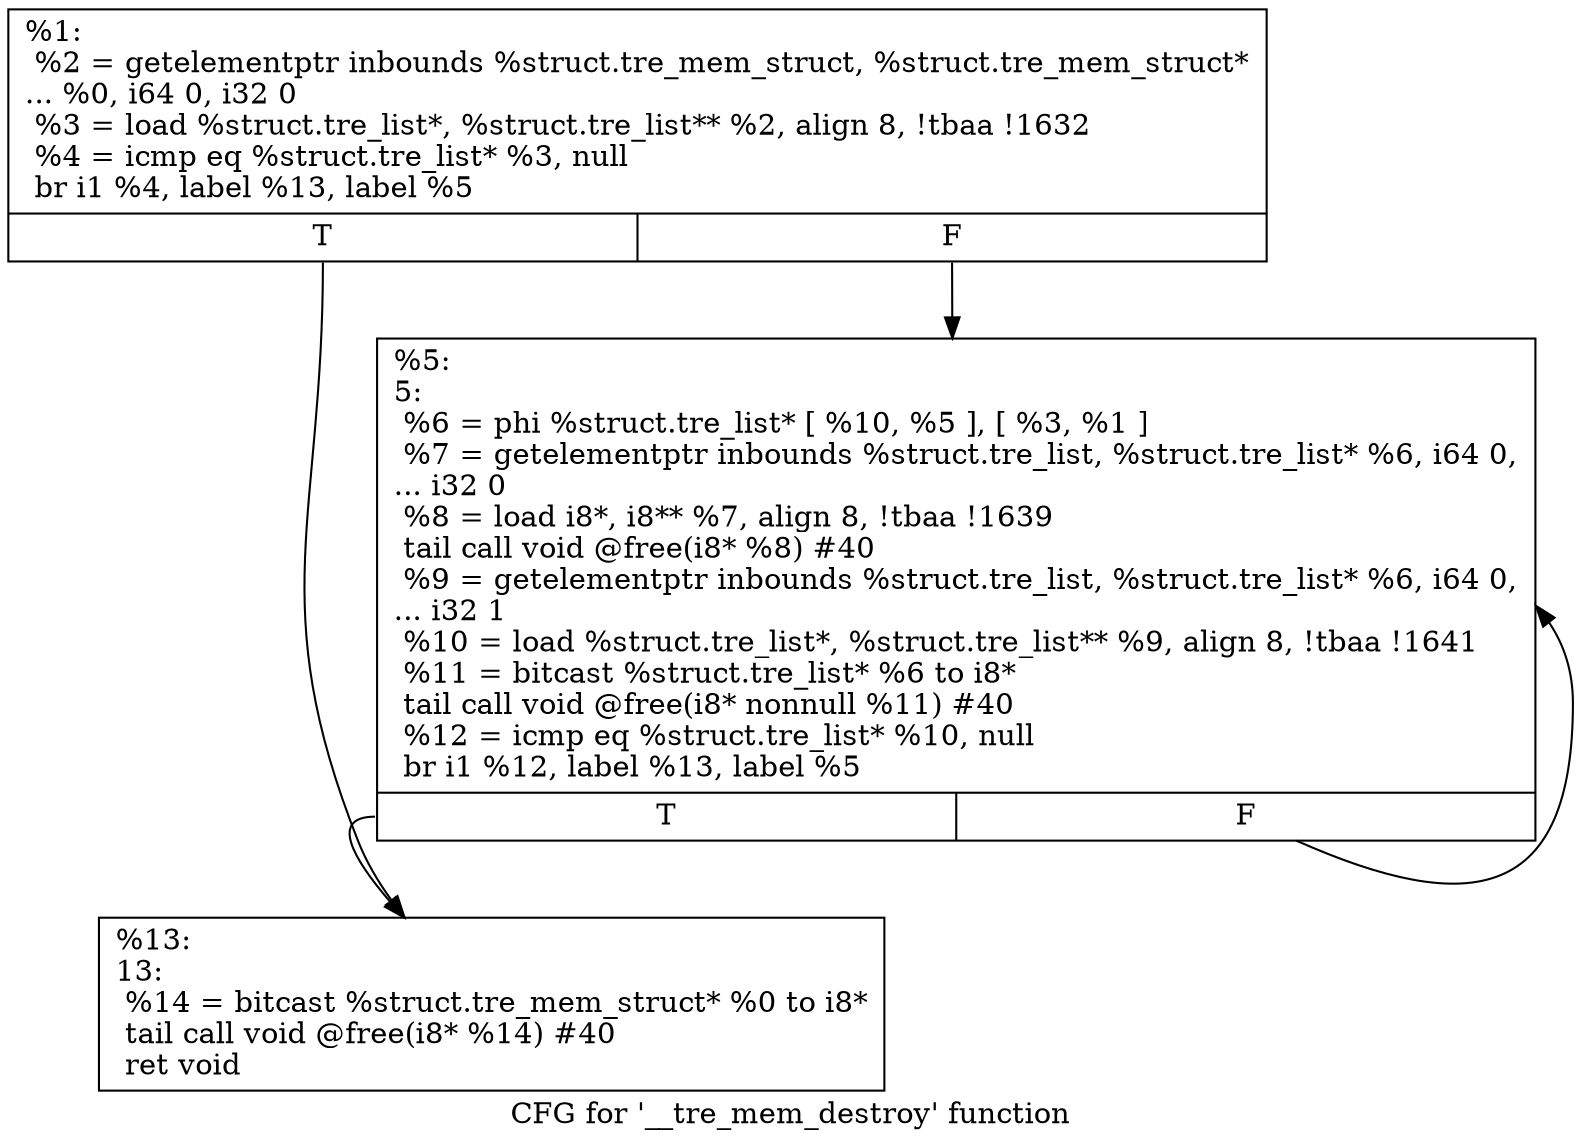 digraph "CFG for '__tre_mem_destroy' function" {
	label="CFG for '__tre_mem_destroy' function";

	Node0x195ef80 [shape=record,label="{%1:\l  %2 = getelementptr inbounds %struct.tre_mem_struct, %struct.tre_mem_struct*\l... %0, i64 0, i32 0\l  %3 = load %struct.tre_list*, %struct.tre_list** %2, align 8, !tbaa !1632\l  %4 = icmp eq %struct.tre_list* %3, null\l  br i1 %4, label %13, label %5\l|{<s0>T|<s1>F}}"];
	Node0x195ef80:s0 -> Node0x195f020;
	Node0x195ef80:s1 -> Node0x195efd0;
	Node0x195efd0 [shape=record,label="{%5:\l5:                                                \l  %6 = phi %struct.tre_list* [ %10, %5 ], [ %3, %1 ]\l  %7 = getelementptr inbounds %struct.tre_list, %struct.tre_list* %6, i64 0,\l... i32 0\l  %8 = load i8*, i8** %7, align 8, !tbaa !1639\l  tail call void @free(i8* %8) #40\l  %9 = getelementptr inbounds %struct.tre_list, %struct.tre_list* %6, i64 0,\l... i32 1\l  %10 = load %struct.tre_list*, %struct.tre_list** %9, align 8, !tbaa !1641\l  %11 = bitcast %struct.tre_list* %6 to i8*\l  tail call void @free(i8* nonnull %11) #40\l  %12 = icmp eq %struct.tre_list* %10, null\l  br i1 %12, label %13, label %5\l|{<s0>T|<s1>F}}"];
	Node0x195efd0:s0 -> Node0x195f020;
	Node0x195efd0:s1 -> Node0x195efd0;
	Node0x195f020 [shape=record,label="{%13:\l13:                                               \l  %14 = bitcast %struct.tre_mem_struct* %0 to i8*\l  tail call void @free(i8* %14) #40\l  ret void\l}"];
}
